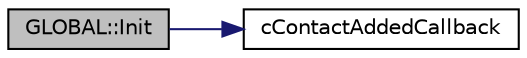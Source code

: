 digraph "GLOBAL::Init"
{
  edge [fontname="Helvetica",fontsize="10",labelfontname="Helvetica",labelfontsize="10"];
  node [fontname="Helvetica",fontsize="10",shape=record];
  rankdir="LR";
  Node1 [label="GLOBAL::Init",height=0.2,width=0.4,color="black", fillcolor="grey75", style="filled", fontcolor="black"];
  Node1 -> Node2 [color="midnightblue",fontsize="10",style="solid",fontname="Helvetica"];
  Node2 [label="cContactAddedCallback",height=0.2,width=0.4,color="black", fillcolor="white", style="filled",URL="$_g_l_o_b_a_l_8cpp.html#a3e26321fe07c20bfa747f2b1525a2eda"];
}
